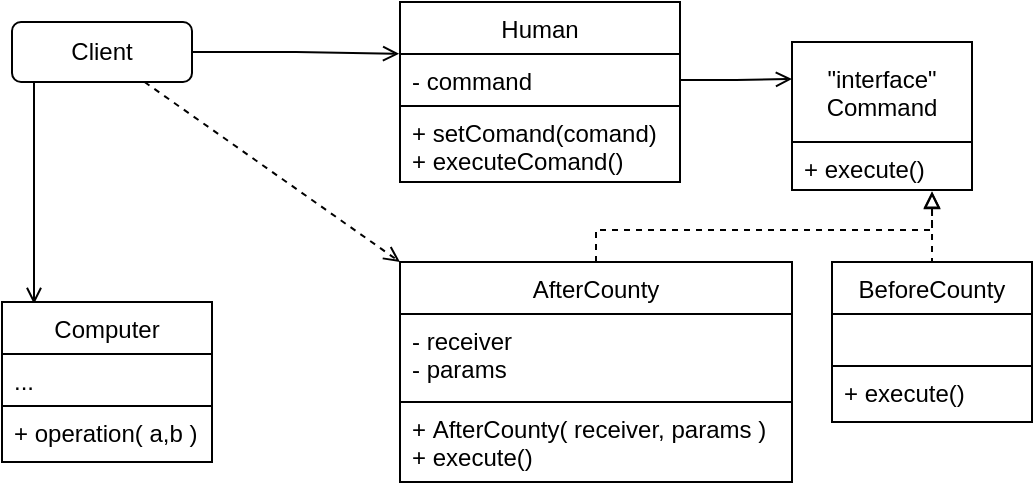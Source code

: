 <mxfile version="14.6.13" type="device"><diagram id="roOA1tR-FjroUIhZLKxM" name="Страница 1"><mxGraphModel dx="588" dy="368" grid="1" gridSize="10" guides="1" tooltips="1" connect="1" arrows="1" fold="1" page="1" pageScale="1" pageWidth="827" pageHeight="1169" math="0" shadow="0"><root><mxCell id="0"/><mxCell id="1" parent="0"/><mxCell id="tdcZv1QykKYtCtf65CkQ-6" style="edgeStyle=orthogonalEdgeStyle;rounded=0;orthogonalLoop=1;jettySize=auto;html=1;entryX=-0.003;entryY=0.288;entryDx=0;entryDy=0;entryPerimeter=0;endArrow=open;endFill=0;" edge="1" parent="1" source="tdcZv1QykKYtCtf65CkQ-1" target="tdcZv1QykKYtCtf65CkQ-2"><mxGeometry relative="1" as="geometry"/></mxCell><mxCell id="tdcZv1QykKYtCtf65CkQ-19" style="rounded=0;orthogonalLoop=1;jettySize=auto;html=1;entryX=0;entryY=0;entryDx=0;entryDy=0;dashed=1;endArrow=open;endFill=0;" edge="1" parent="1" source="tdcZv1QykKYtCtf65CkQ-1" target="tdcZv1QykKYtCtf65CkQ-14"><mxGeometry relative="1" as="geometry"/></mxCell><mxCell id="tdcZv1QykKYtCtf65CkQ-23" style="edgeStyle=orthogonalEdgeStyle;rounded=0;orthogonalLoop=1;jettySize=auto;html=1;endArrow=open;endFill=0;" edge="1" parent="1"><mxGeometry relative="1" as="geometry"><mxPoint x="181" y="119" as="sourcePoint"/><mxPoint x="161" y="231" as="targetPoint"/><Array as="points"><mxPoint x="161" y="119"/><mxPoint x="161" y="231"/></Array></mxGeometry></mxCell><mxCell id="tdcZv1QykKYtCtf65CkQ-1" value="Client" style="rounded=1;whiteSpace=wrap;html=1;" vertex="1" parent="1"><mxGeometry x="150" y="90" width="90" height="30" as="geometry"/></mxCell><mxCell id="tdcZv1QykKYtCtf65CkQ-2" value="Human" style="swimlane;fontStyle=0;childLayout=stackLayout;horizontal=1;startSize=26;horizontalStack=0;resizeParent=1;resizeParentMax=0;resizeLast=0;collapsible=1;marginBottom=0;" vertex="1" parent="1"><mxGeometry x="344" y="80" width="140" height="90" as="geometry"/></mxCell><mxCell id="tdcZv1QykKYtCtf65CkQ-3" value="- command" style="text;strokeColor=#000000;fillColor=none;align=left;verticalAlign=top;spacingLeft=4;spacingRight=4;overflow=hidden;rotatable=0;points=[[0,0.5],[1,0.5]];portConstraint=eastwest;" vertex="1" parent="tdcZv1QykKYtCtf65CkQ-2"><mxGeometry y="26" width="140" height="26" as="geometry"/></mxCell><mxCell id="tdcZv1QykKYtCtf65CkQ-5" value="+ setComand(comand)&#10;+ executeComand()" style="text;strokeColor=none;fillColor=none;align=left;verticalAlign=top;spacingLeft=4;spacingRight=4;overflow=hidden;rotatable=0;points=[[0,0.5],[1,0.5]];portConstraint=eastwest;" vertex="1" parent="tdcZv1QykKYtCtf65CkQ-2"><mxGeometry y="52" width="140" height="38" as="geometry"/></mxCell><mxCell id="tdcZv1QykKYtCtf65CkQ-7" value="&quot;interface&quot;&#10;Command" style="swimlane;fontStyle=0;childLayout=stackLayout;horizontal=1;startSize=50;horizontalStack=0;resizeParent=1;resizeParentMax=0;resizeLast=0;collapsible=1;marginBottom=0;" vertex="1" parent="1"><mxGeometry x="540" y="100" width="90" height="74" as="geometry"/></mxCell><mxCell id="tdcZv1QykKYtCtf65CkQ-9" value="+ execute()" style="text;strokeColor=none;fillColor=none;align=left;verticalAlign=top;spacingLeft=4;spacingRight=4;overflow=hidden;rotatable=0;points=[[0,0.5],[1,0.5]];portConstraint=eastwest;" vertex="1" parent="tdcZv1QykKYtCtf65CkQ-7"><mxGeometry y="50" width="90" height="24" as="geometry"/></mxCell><mxCell id="tdcZv1QykKYtCtf65CkQ-10" style="edgeStyle=orthogonalEdgeStyle;rounded=0;orthogonalLoop=1;jettySize=auto;html=1;entryX=0;entryY=0.25;entryDx=0;entryDy=0;endArrow=open;endFill=0;" edge="1" parent="1" source="tdcZv1QykKYtCtf65CkQ-3" target="tdcZv1QykKYtCtf65CkQ-7"><mxGeometry relative="1" as="geometry"/></mxCell><mxCell id="tdcZv1QykKYtCtf65CkQ-17" style="edgeStyle=orthogonalEdgeStyle;rounded=0;orthogonalLoop=1;jettySize=auto;html=1;entryX=0.767;entryY=1.042;entryDx=0;entryDy=0;entryPerimeter=0;endArrow=block;endFill=0;dashed=1;" edge="1" parent="1"><mxGeometry relative="1" as="geometry"><mxPoint x="611" y="210" as="sourcePoint"/><mxPoint x="610.03" y="175.008" as="targetPoint"/></mxGeometry></mxCell><mxCell id="tdcZv1QykKYtCtf65CkQ-11" value="BeforeСounty" style="swimlane;fontStyle=0;childLayout=stackLayout;horizontal=1;startSize=26;horizontalStack=0;resizeParent=1;resizeParentMax=0;resizeLast=0;collapsible=1;marginBottom=0;" vertex="1" parent="1"><mxGeometry x="560" y="210" width="100" height="80" as="geometry"/></mxCell><mxCell id="tdcZv1QykKYtCtf65CkQ-12" value="" style="text;strokeColor=#000000;fillColor=none;align=left;verticalAlign=top;spacingLeft=4;spacingRight=4;overflow=hidden;rotatable=0;points=[[0,0.5],[1,0.5]];portConstraint=eastwest;" vertex="1" parent="tdcZv1QykKYtCtf65CkQ-11"><mxGeometry y="26" width="100" height="26" as="geometry"/></mxCell><mxCell id="tdcZv1QykKYtCtf65CkQ-13" value="+ execute()" style="text;strokeColor=none;fillColor=none;align=left;verticalAlign=top;spacingLeft=4;spacingRight=4;overflow=hidden;rotatable=0;points=[[0,0.5],[1,0.5]];portConstraint=eastwest;" vertex="1" parent="tdcZv1QykKYtCtf65CkQ-11"><mxGeometry y="52" width="100" height="28" as="geometry"/></mxCell><mxCell id="tdcZv1QykKYtCtf65CkQ-18" style="edgeStyle=orthogonalEdgeStyle;rounded=0;orthogonalLoop=1;jettySize=auto;html=1;dashed=1;endArrow=block;endFill=0;entryX=0.773;entryY=1.027;entryDx=0;entryDy=0;entryPerimeter=0;" edge="1" parent="1" source="tdcZv1QykKYtCtf65CkQ-14" target="tdcZv1QykKYtCtf65CkQ-9"><mxGeometry relative="1" as="geometry"><mxPoint x="613" y="175" as="targetPoint"/><Array as="points"><mxPoint x="442" y="194"/><mxPoint x="610" y="194"/><mxPoint x="610" y="175"/></Array></mxGeometry></mxCell><mxCell id="tdcZv1QykKYtCtf65CkQ-14" value="AfterСounty" style="swimlane;fontStyle=0;childLayout=stackLayout;horizontal=1;startSize=26;horizontalStack=0;resizeParent=1;resizeParentMax=0;resizeLast=0;collapsible=1;marginBottom=0;" vertex="1" parent="1"><mxGeometry x="344" y="210" width="196" height="110" as="geometry"/></mxCell><mxCell id="tdcZv1QykKYtCtf65CkQ-15" value="- receiver&#10;- params" style="text;strokeColor=#000000;fillColor=none;align=left;verticalAlign=top;spacingLeft=4;spacingRight=4;overflow=hidden;rotatable=0;points=[[0,0.5],[1,0.5]];portConstraint=eastwest;" vertex="1" parent="tdcZv1QykKYtCtf65CkQ-14"><mxGeometry y="26" width="196" height="44" as="geometry"/></mxCell><mxCell id="tdcZv1QykKYtCtf65CkQ-16" value="+ AfterСounty( receiver, params )&#10;+ execute()" style="text;strokeColor=none;fillColor=none;align=left;verticalAlign=top;spacingLeft=4;spacingRight=4;overflow=hidden;rotatable=0;points=[[0,0.5],[1,0.5]];portConstraint=eastwest;" vertex="1" parent="tdcZv1QykKYtCtf65CkQ-14"><mxGeometry y="70" width="196" height="40" as="geometry"/></mxCell><mxCell id="tdcZv1QykKYtCtf65CkQ-20" value="Computer" style="swimlane;fontStyle=0;childLayout=stackLayout;horizontal=1;startSize=26;horizontalStack=0;resizeParent=1;resizeParentMax=0;resizeLast=0;collapsible=1;marginBottom=0;" vertex="1" parent="1"><mxGeometry x="145" y="230" width="105" height="80" as="geometry"/></mxCell><mxCell id="tdcZv1QykKYtCtf65CkQ-21" value="..." style="text;strokeColor=#000000;fillColor=none;align=left;verticalAlign=top;spacingLeft=4;spacingRight=4;overflow=hidden;rotatable=0;points=[[0,0.5],[1,0.5]];portConstraint=eastwest;" vertex="1" parent="tdcZv1QykKYtCtf65CkQ-20"><mxGeometry y="26" width="105" height="26" as="geometry"/></mxCell><mxCell id="tdcZv1QykKYtCtf65CkQ-22" value="+ operation( a,b )" style="text;strokeColor=none;fillColor=none;align=left;verticalAlign=top;spacingLeft=4;spacingRight=4;overflow=hidden;rotatable=0;points=[[0,0.5],[1,0.5]];portConstraint=eastwest;" vertex="1" parent="tdcZv1QykKYtCtf65CkQ-20"><mxGeometry y="52" width="105" height="28" as="geometry"/></mxCell></root></mxGraphModel></diagram></mxfile>